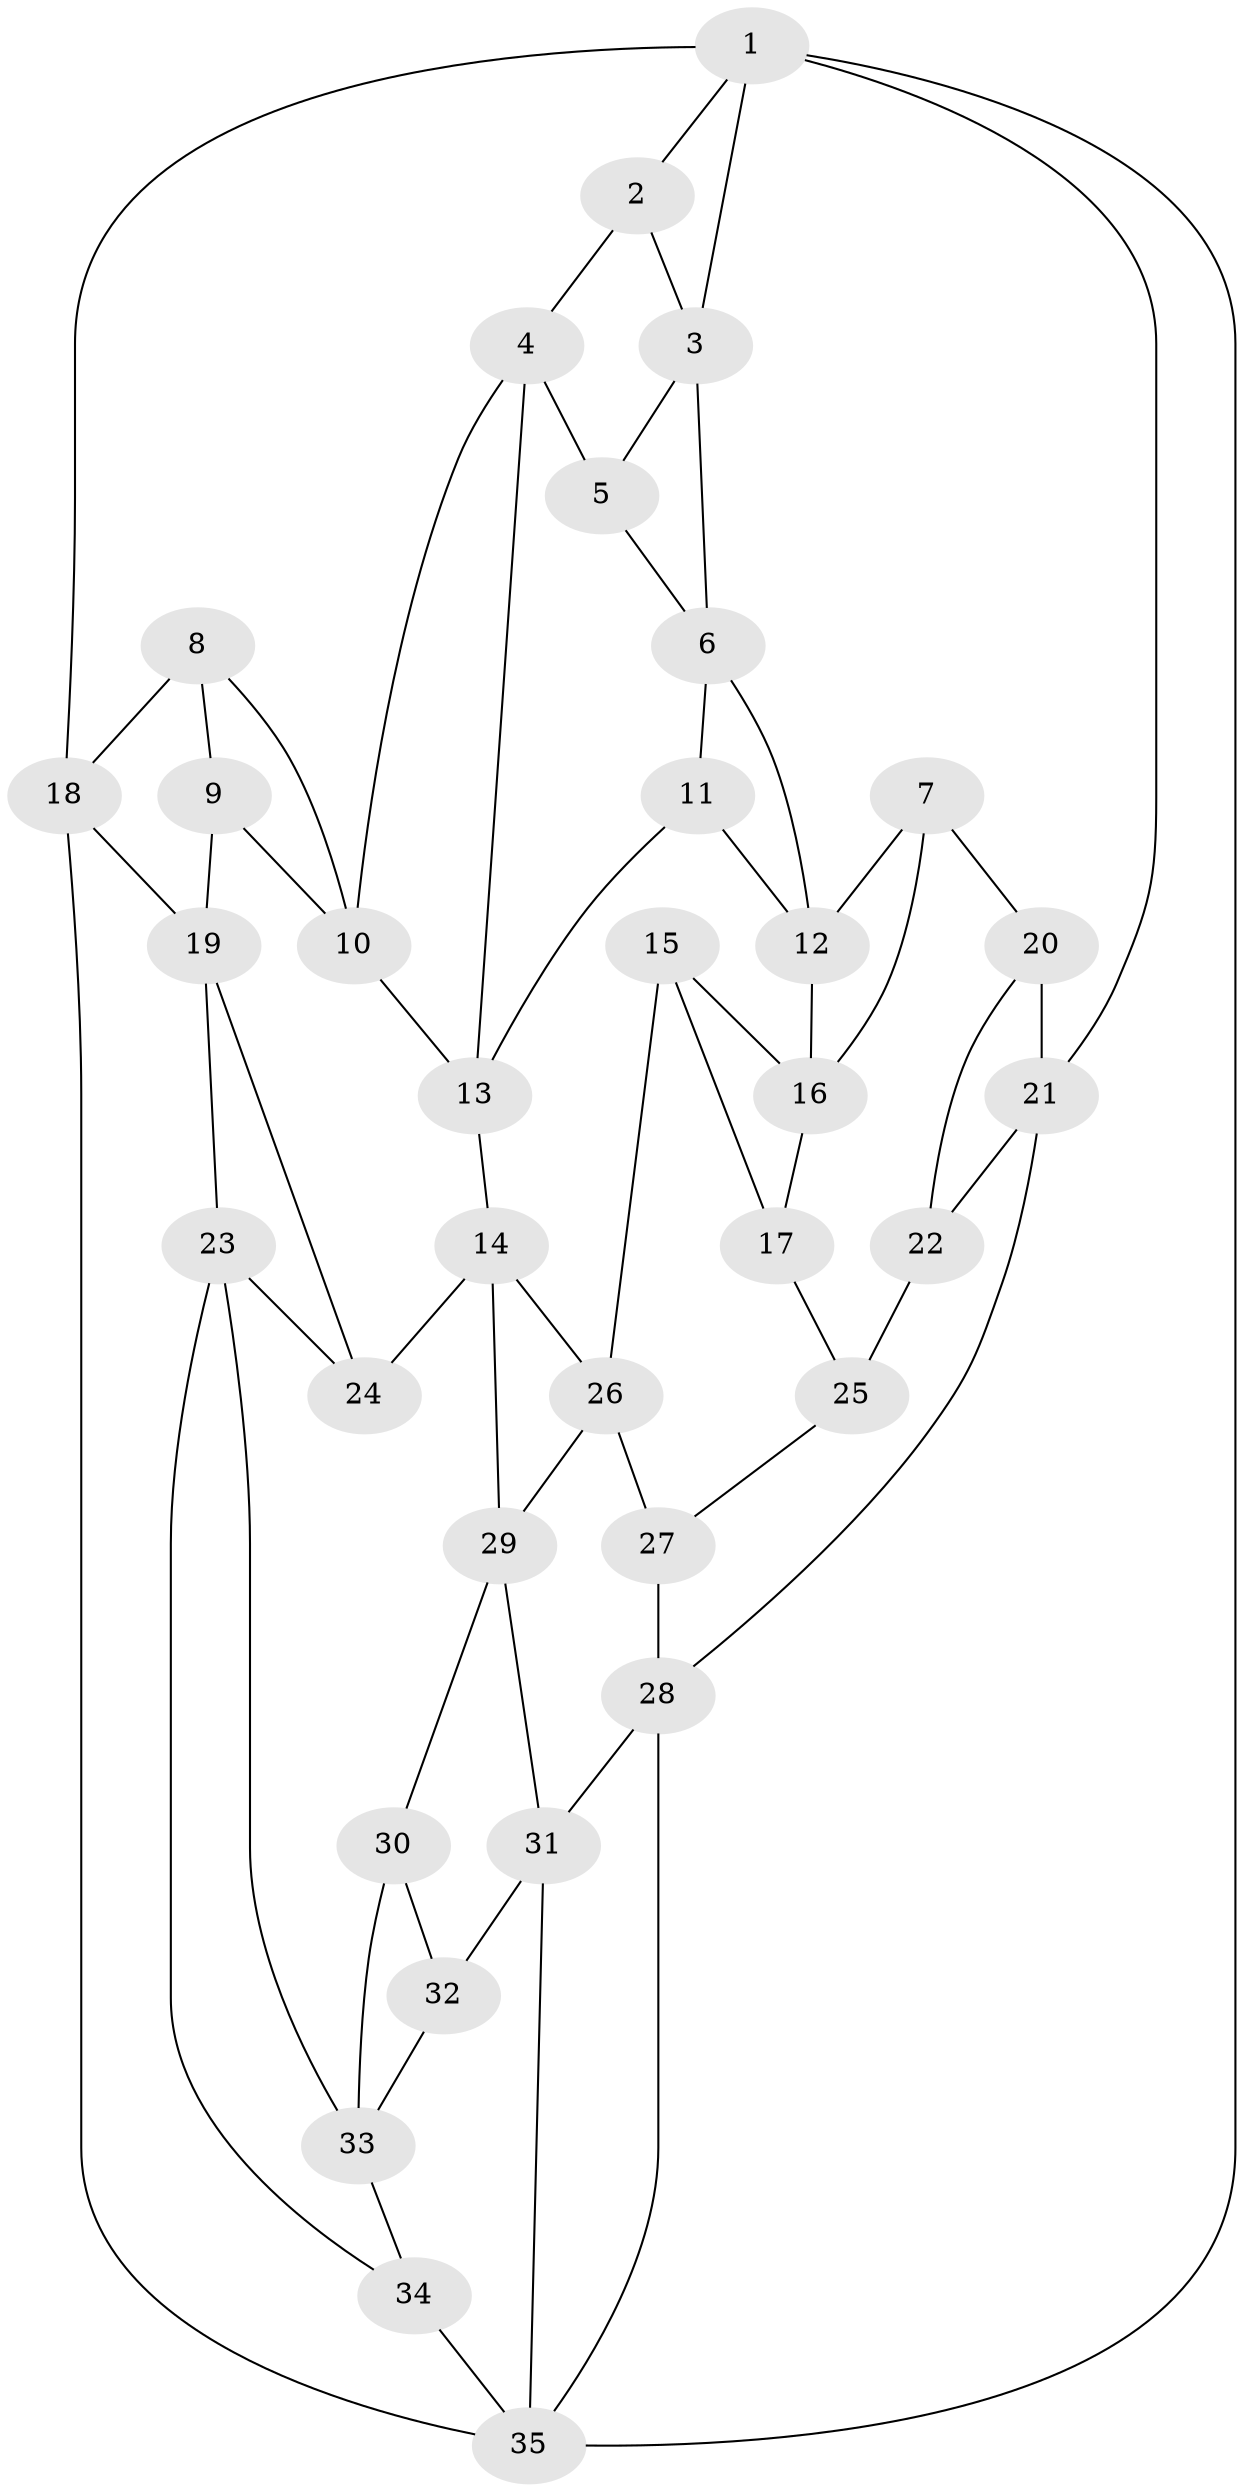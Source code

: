 // original degree distribution, {3: 0.05714285714285714, 4: 0.2, 5: 0.5142857142857142, 6: 0.22857142857142856}
// Generated by graph-tools (version 1.1) at 2025/03/03/09/25 03:03:25]
// undirected, 35 vertices, 63 edges
graph export_dot {
graph [start="1"]
  node [color=gray90,style=filled];
  1;
  2;
  3;
  4;
  5;
  6;
  7;
  8;
  9;
  10;
  11;
  12;
  13;
  14;
  15;
  16;
  17;
  18;
  19;
  20;
  21;
  22;
  23;
  24;
  25;
  26;
  27;
  28;
  29;
  30;
  31;
  32;
  33;
  34;
  35;
  1 -- 2 [weight=1.0];
  1 -- 3 [weight=1.0];
  1 -- 18 [weight=1.0];
  1 -- 21 [weight=1.0];
  1 -- 35 [weight=1.0];
  2 -- 3 [weight=1.0];
  2 -- 4 [weight=1.0];
  3 -- 5 [weight=1.0];
  3 -- 6 [weight=1.0];
  4 -- 5 [weight=1.0];
  4 -- 10 [weight=1.0];
  4 -- 13 [weight=1.0];
  5 -- 6 [weight=1.0];
  6 -- 11 [weight=1.0];
  6 -- 12 [weight=1.0];
  7 -- 12 [weight=1.0];
  7 -- 16 [weight=1.0];
  7 -- 20 [weight=1.0];
  8 -- 9 [weight=1.0];
  8 -- 10 [weight=1.0];
  8 -- 18 [weight=2.0];
  9 -- 10 [weight=1.0];
  9 -- 19 [weight=1.0];
  10 -- 13 [weight=1.0];
  11 -- 12 [weight=1.0];
  11 -- 13 [weight=1.0];
  12 -- 16 [weight=1.0];
  13 -- 14 [weight=1.0];
  14 -- 24 [weight=1.0];
  14 -- 26 [weight=1.0];
  14 -- 29 [weight=1.0];
  15 -- 16 [weight=1.0];
  15 -- 17 [weight=1.0];
  15 -- 26 [weight=1.0];
  16 -- 17 [weight=1.0];
  17 -- 25 [weight=1.0];
  18 -- 19 [weight=1.0];
  18 -- 35 [weight=1.0];
  19 -- 23 [weight=1.0];
  19 -- 24 [weight=1.0];
  20 -- 21 [weight=1.0];
  20 -- 22 [weight=1.0];
  21 -- 22 [weight=1.0];
  21 -- 28 [weight=1.0];
  22 -- 25 [weight=2.0];
  23 -- 24 [weight=1.0];
  23 -- 33 [weight=1.0];
  23 -- 34 [weight=1.0];
  25 -- 27 [weight=1.0];
  26 -- 27 [weight=1.0];
  26 -- 29 [weight=1.0];
  27 -- 28 [weight=1.0];
  28 -- 31 [weight=1.0];
  28 -- 35 [weight=1.0];
  29 -- 30 [weight=1.0];
  29 -- 31 [weight=1.0];
  30 -- 32 [weight=1.0];
  30 -- 33 [weight=1.0];
  31 -- 32 [weight=1.0];
  31 -- 35 [weight=1.0];
  32 -- 33 [weight=1.0];
  33 -- 34 [weight=1.0];
  34 -- 35 [weight=2.0];
}
